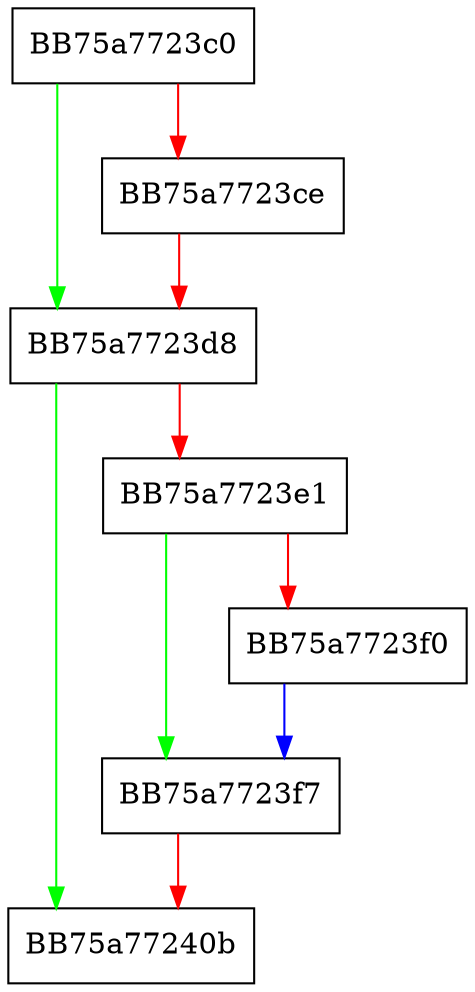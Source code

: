 digraph abort {
  node [shape="box"];
  graph [splines=ortho];
  BB75a7723c0 -> BB75a7723d8 [color="green"];
  BB75a7723c0 -> BB75a7723ce [color="red"];
  BB75a7723ce -> BB75a7723d8 [color="red"];
  BB75a7723d8 -> BB75a77240b [color="green"];
  BB75a7723d8 -> BB75a7723e1 [color="red"];
  BB75a7723e1 -> BB75a7723f7 [color="green"];
  BB75a7723e1 -> BB75a7723f0 [color="red"];
  BB75a7723f0 -> BB75a7723f7 [color="blue"];
  BB75a7723f7 -> BB75a77240b [color="red"];
}